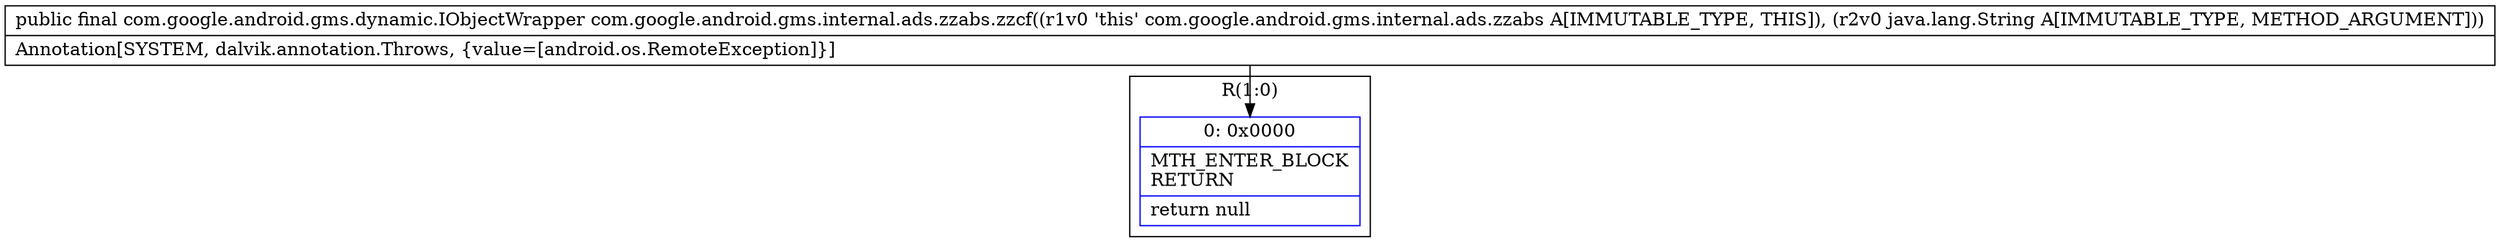 digraph "CFG forcom.google.android.gms.internal.ads.zzabs.zzcf(Ljava\/lang\/String;)Lcom\/google\/android\/gms\/dynamic\/IObjectWrapper;" {
subgraph cluster_Region_1040472314 {
label = "R(1:0)";
node [shape=record,color=blue];
Node_0 [shape=record,label="{0\:\ 0x0000|MTH_ENTER_BLOCK\lRETURN\l|return null\l}"];
}
MethodNode[shape=record,label="{public final com.google.android.gms.dynamic.IObjectWrapper com.google.android.gms.internal.ads.zzabs.zzcf((r1v0 'this' com.google.android.gms.internal.ads.zzabs A[IMMUTABLE_TYPE, THIS]), (r2v0 java.lang.String A[IMMUTABLE_TYPE, METHOD_ARGUMENT]))  | Annotation[SYSTEM, dalvik.annotation.Throws, \{value=[android.os.RemoteException]\}]\l}"];
MethodNode -> Node_0;
}

